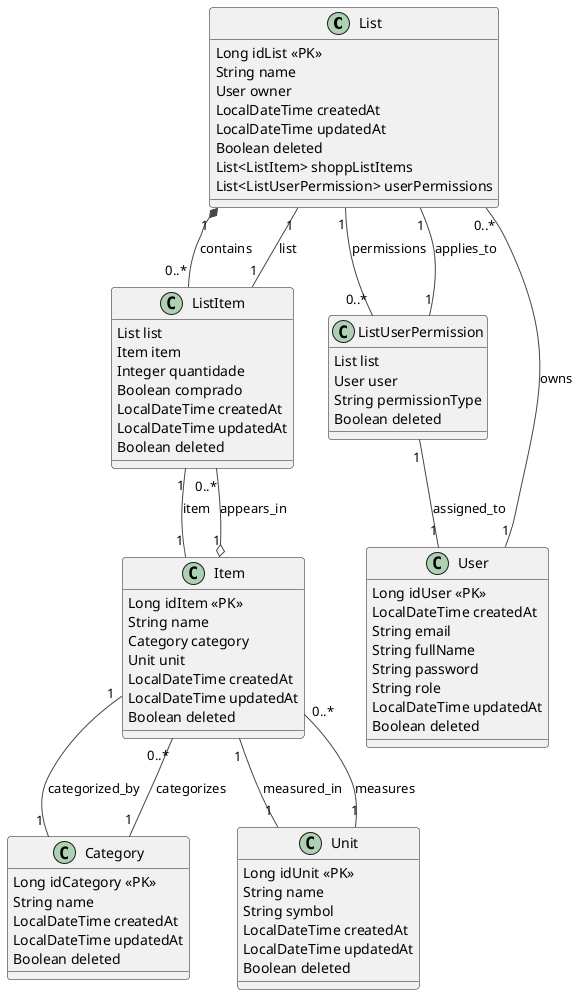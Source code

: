 @startuml
!theme vibrant
class List {
    Long idList <<PK>>
    String name
    User owner
    LocalDateTime createdAt
    LocalDateTime updatedAt
    Boolean deleted
    List<ListItem> shoppListItems
    List<ListUserPermission> userPermissions
}

class ListItem {
    List list
    Item item
    Integer quantidade
    Boolean comprado
    LocalDateTime createdAt
    LocalDateTime updatedAt
    Boolean deleted
}

class User {
    Long idUser <<PK>>
    LocalDateTime createdAt
    String email
    String fullName
    String password
    String role
    LocalDateTime updatedAt
    Boolean deleted
}

class Item {
    Long idItem <<PK>>
    String name
    Category category
    Unit unit
    LocalDateTime createdAt
    LocalDateTime updatedAt
    Boolean deleted
}

class Category {
    Long idCategory <<PK>>
    String name
    LocalDateTime createdAt
    LocalDateTime updatedAt
    Boolean deleted
}

class Unit {
    Long idUnit <<PK>>
    String name
    String symbol
    LocalDateTime createdAt
    LocalDateTime updatedAt
    Boolean deleted
}

class ListUserPermission {
    List list
    User user
    String permissionType
    Boolean deleted
}

User "1" -- "0..*" List : owns
List "1" *-- "0..*" ListItem : contains
Item "1" o-- "0..*" ListItem : appears_in
Category "1" -- "0..*" Item : categorizes
Unit "1" -- "0..*" Item : measures
List "1" -- "0..*" ListUserPermission : permissions
ListUserPermission "1" -- "1" User : assigned_to
ListUserPermission "1" -- "1" List : applies_to
ListItem "1" -- "1" List : list
ListItem "1" -- "1" Item : item
Item "1" -- "1" Category : categorized_by
Item "1" -- "1" Unit : measured_in
@enduml